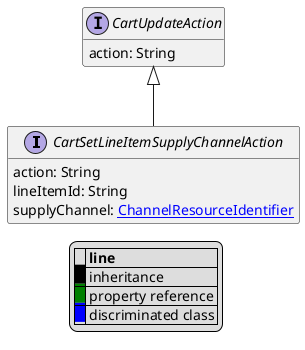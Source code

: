 @startuml

hide empty fields
hide empty methods
legend
|= |= line |
|<back:black>   </back>| inheritance |
|<back:green>   </back>| property reference |
|<back:blue>   </back>| discriminated class |
endlegend
interface CartSetLineItemSupplyChannelAction [[CartSetLineItemSupplyChannelAction.svg]] extends CartUpdateAction {
    action: String
    lineItemId: String
    supplyChannel: [[ChannelResourceIdentifier.svg ChannelResourceIdentifier]]
}
interface CartUpdateAction [[CartUpdateAction.svg]]  {
    action: String
}





@enduml
